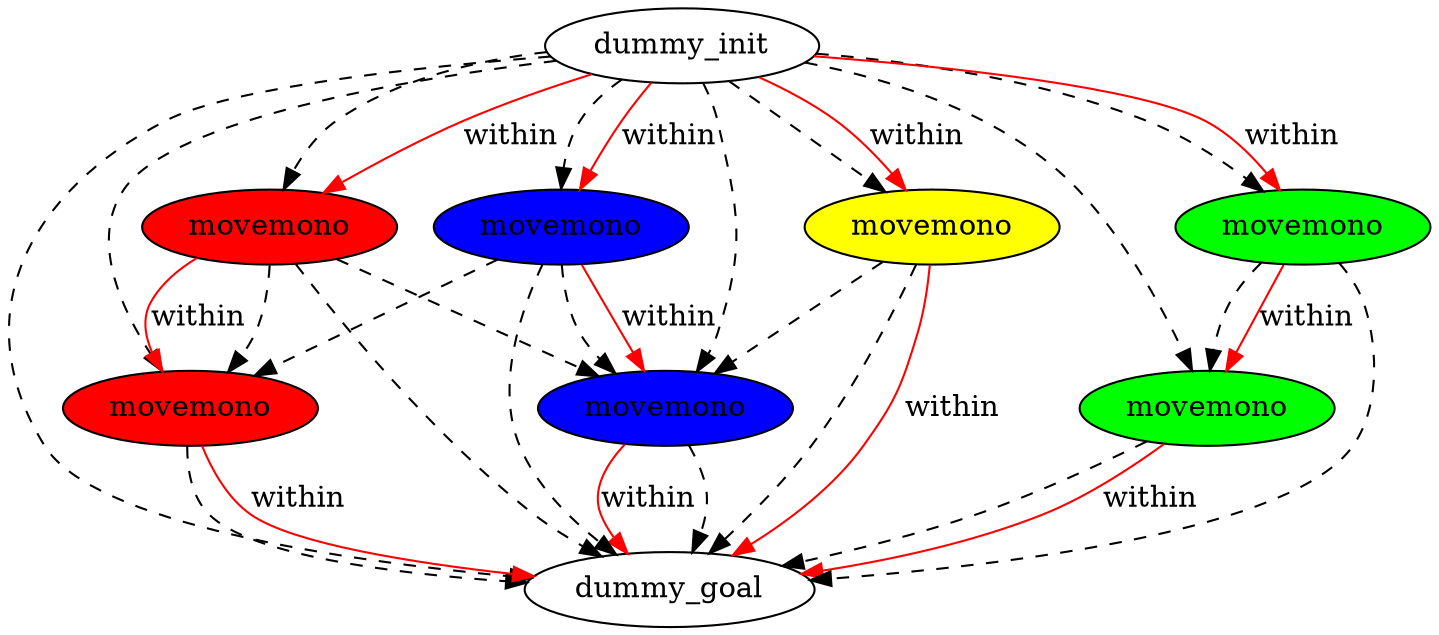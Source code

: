 digraph {
	"19d099e3-e029-1df0-11f9-5d563d06b542" [label=dummy_init fillcolor=white style=filled]
	"7c157753-5b3b-ae0c-5e9f-4386129980dc" [label=dummy_goal fillcolor=white style=filled]
	"8510dce4-9b6c-2ac3-e58d-b9f0d63b6459" [label=movemono fillcolor=red style=filled]
	"4d7791f8-e9d2-4b5c-b8e9-e6ca08815160" [label=movemono fillcolor=yellow style=filled]
	"d0090eb9-337d-186b-d7d8-908d89cc7058" [label=movemono fillcolor=green style=filled]
	"d21a352a-b9c7-5029-c770-becd5828ba5b" [label=movemono fillcolor=green style=filled]
	"84da3e2e-4407-c32c-8f3a-984850ed57e2" [label=movemono fillcolor=blue style=filled]
	"f112a09a-c601-7f8c-f5de-6c97c623db71" [label=movemono fillcolor=blue style=filled]
	"f013caeb-7047-6c6f-98fc-ad4d8fe9d26c" [label=movemono fillcolor=red style=filled]
	"8510dce4-9b6c-2ac3-e58d-b9f0d63b6459" -> "7c157753-5b3b-ae0c-5e9f-4386129980dc" [color=black style=dashed]
	"f013caeb-7047-6c6f-98fc-ad4d8fe9d26c" -> "84da3e2e-4407-c32c-8f3a-984850ed57e2" [color=black style=dashed]
	"f112a09a-c601-7f8c-f5de-6c97c623db71" -> "7c157753-5b3b-ae0c-5e9f-4386129980dc" [color=black style=dashed]
	"19d099e3-e029-1df0-11f9-5d563d06b542" -> "8510dce4-9b6c-2ac3-e58d-b9f0d63b6459" [color=black style=dashed]
	"19d099e3-e029-1df0-11f9-5d563d06b542" -> "f112a09a-c601-7f8c-f5de-6c97c623db71" [color=black style=dashed]
	"19d099e3-e029-1df0-11f9-5d563d06b542" -> "f013caeb-7047-6c6f-98fc-ad4d8fe9d26c" [color=black style=dashed]
	"f112a09a-c601-7f8c-f5de-6c97c623db71" -> "84da3e2e-4407-c32c-8f3a-984850ed57e2" [color=black style=dashed]
	"f013caeb-7047-6c6f-98fc-ad4d8fe9d26c" -> "7c157753-5b3b-ae0c-5e9f-4386129980dc" [color=black style=dashed]
	"4d7791f8-e9d2-4b5c-b8e9-e6ca08815160" -> "7c157753-5b3b-ae0c-5e9f-4386129980dc" [color=black style=dashed]
	"d21a352a-b9c7-5029-c770-becd5828ba5b" -> "7c157753-5b3b-ae0c-5e9f-4386129980dc" [color=black style=dashed]
	"f112a09a-c601-7f8c-f5de-6c97c623db71" -> "8510dce4-9b6c-2ac3-e58d-b9f0d63b6459" [color=black style=dashed]
	"19d099e3-e029-1df0-11f9-5d563d06b542" -> "7c157753-5b3b-ae0c-5e9f-4386129980dc" [color=black style=dashed]
	"19d099e3-e029-1df0-11f9-5d563d06b542" -> "d21a352a-b9c7-5029-c770-becd5828ba5b" [color=black style=dashed]
	"19d099e3-e029-1df0-11f9-5d563d06b542" -> "4d7791f8-e9d2-4b5c-b8e9-e6ca08815160" [color=black style=dashed]
	"19d099e3-e029-1df0-11f9-5d563d06b542" -> "d0090eb9-337d-186b-d7d8-908d89cc7058" [color=black style=dashed]
	"19d099e3-e029-1df0-11f9-5d563d06b542" -> "84da3e2e-4407-c32c-8f3a-984850ed57e2" [color=black style=dashed]
	"d0090eb9-337d-186b-d7d8-908d89cc7058" -> "7c157753-5b3b-ae0c-5e9f-4386129980dc" [color=black style=dashed]
	"d21a352a-b9c7-5029-c770-becd5828ba5b" -> "d0090eb9-337d-186b-d7d8-908d89cc7058" [color=black style=dashed]
	"f013caeb-7047-6c6f-98fc-ad4d8fe9d26c" -> "8510dce4-9b6c-2ac3-e58d-b9f0d63b6459" [color=black style=dashed]
	"4d7791f8-e9d2-4b5c-b8e9-e6ca08815160" -> "84da3e2e-4407-c32c-8f3a-984850ed57e2" [color=black style=dashed]
	"84da3e2e-4407-c32c-8f3a-984850ed57e2" -> "7c157753-5b3b-ae0c-5e9f-4386129980dc" [color=black style=dashed]
	"f013caeb-7047-6c6f-98fc-ad4d8fe9d26c" -> "8510dce4-9b6c-2ac3-e58d-b9f0d63b6459" [label=within color=red]
	"19d099e3-e029-1df0-11f9-5d563d06b542" -> "f112a09a-c601-7f8c-f5de-6c97c623db71" [label=within color=red]
	"8510dce4-9b6c-2ac3-e58d-b9f0d63b6459" -> "7c157753-5b3b-ae0c-5e9f-4386129980dc" [label=within color=red]
	"f112a09a-c601-7f8c-f5de-6c97c623db71" -> "84da3e2e-4407-c32c-8f3a-984850ed57e2" [label=within color=red]
	"84da3e2e-4407-c32c-8f3a-984850ed57e2" -> "7c157753-5b3b-ae0c-5e9f-4386129980dc" [label=within color=red]
	"19d099e3-e029-1df0-11f9-5d563d06b542" -> "f013caeb-7047-6c6f-98fc-ad4d8fe9d26c" [label=within color=red]
	"d0090eb9-337d-186b-d7d8-908d89cc7058" -> "7c157753-5b3b-ae0c-5e9f-4386129980dc" [label=within color=red]
	"d21a352a-b9c7-5029-c770-becd5828ba5b" -> "d0090eb9-337d-186b-d7d8-908d89cc7058" [label=within color=red]
	"19d099e3-e029-1df0-11f9-5d563d06b542" -> "4d7791f8-e9d2-4b5c-b8e9-e6ca08815160" [label=within color=red]
	"19d099e3-e029-1df0-11f9-5d563d06b542" -> "d21a352a-b9c7-5029-c770-becd5828ba5b" [label=within color=red]
	"4d7791f8-e9d2-4b5c-b8e9-e6ca08815160" -> "7c157753-5b3b-ae0c-5e9f-4386129980dc" [label=within color=red]
}
